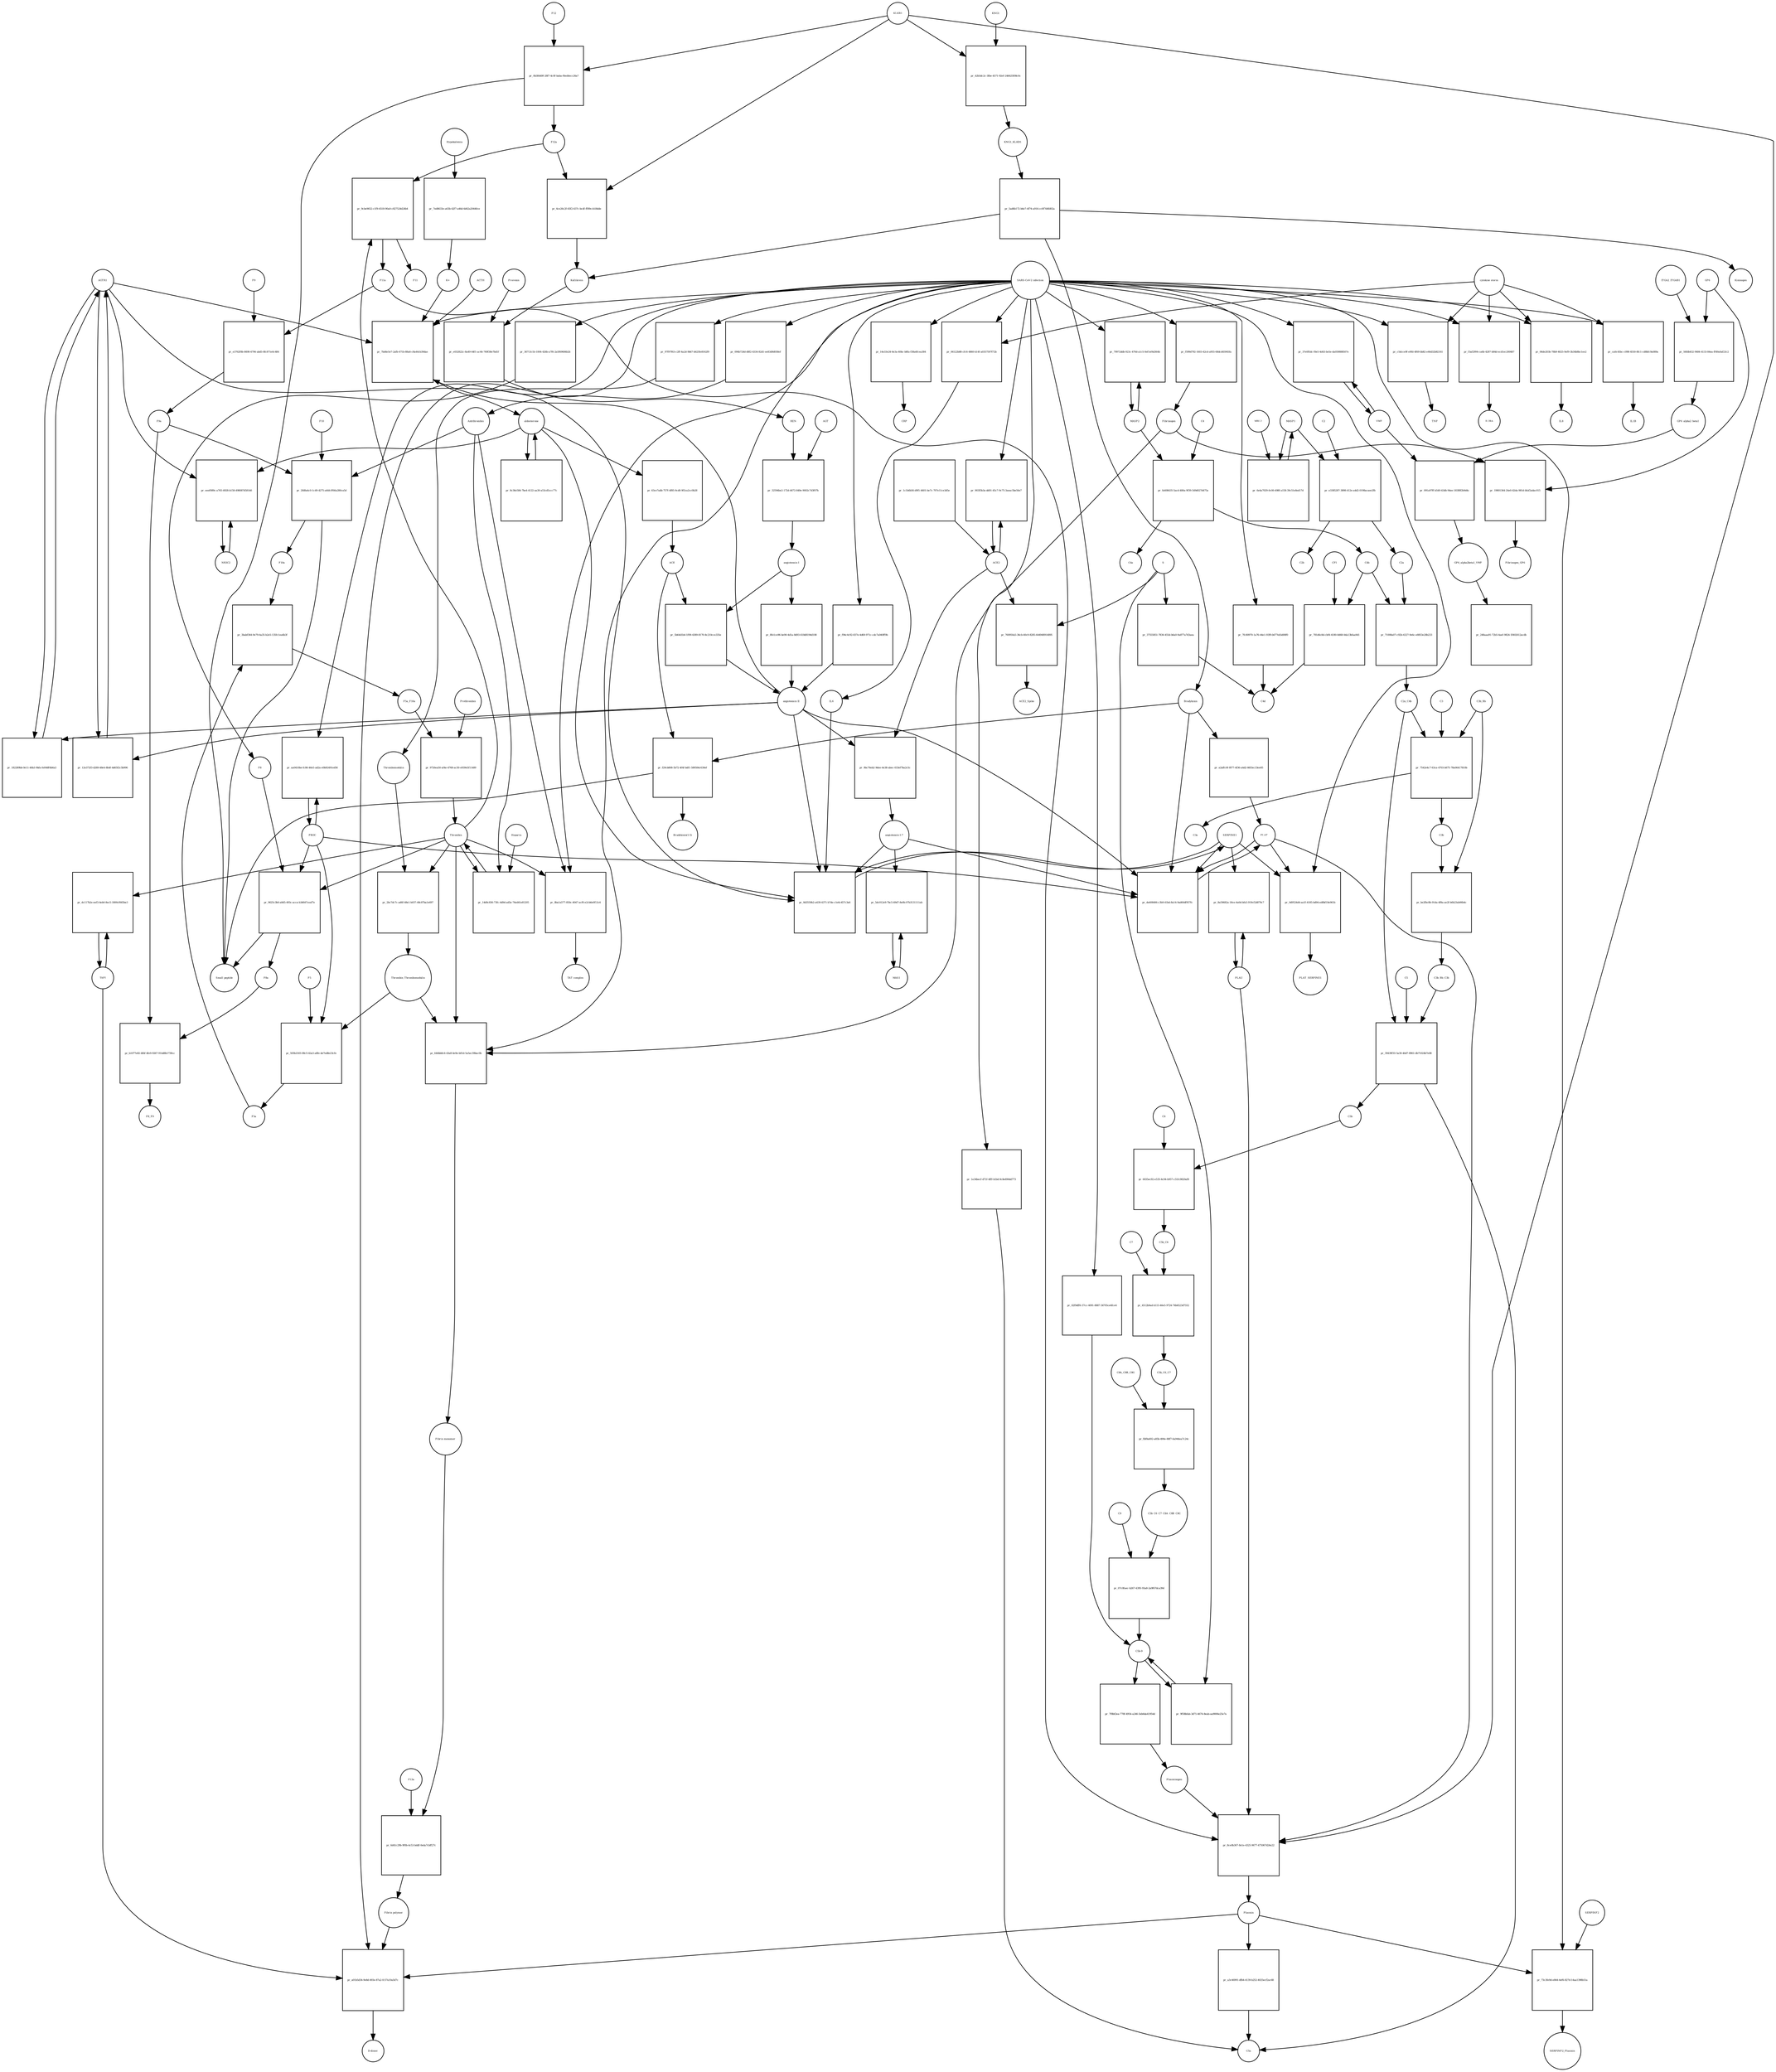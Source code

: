 strict digraph  {
F8 [annotation="urn_miriam_hgnc_3546|urn_miriam_taxonomy_9606", bipartite=0, cls=macromolecule, fontsize=4, label=F8, shape=circle];
"pr_9625c3b0-a8d5-493c-acca-b3d647ceaf7e" [annotation="", bipartite=1, cls=process, fontsize=4, label="pr_9625c3b0-a8d5-493c-acca-b3d647ceaf7e", shape=square];
"Small peptide" [annotation=urn_miriam_mesh_D010446, bipartite=0, cls=macromolecule, fontsize=4, label="Small peptide", shape=circle];
F8a [annotation="urn_miriam_hgnc.symbol_F8|urn_miriam_mesh_D015944|urn_miriam_taxonomy_9606", bipartite=0, cls=macromolecule, fontsize=4, label=F8a, shape=circle];
Thrombin [annotation="urn_miriam_hgnc_3535|urn_miriam_taxonomy_9606", bipartite=0, cls=macromolecule, fontsize=4, label=Thrombin, shape=circle];
PROC [annotation="urn_miriam_hgnc_9451|urn_miriam_taxonomy_9606", bipartite=0, cls=macromolecule, fontsize=4, label=PROC, shape=circle];
AGTR1 [annotation=urn_miriam_hgnc_336, bipartite=0, cls=macromolecule, fontsize=4, label=AGTR1, shape=circle];
"pr_182289bb-0e11-46b3-9bfa-fef46ff4b6a3" [annotation="", bipartite=1, cls=process, fontsize=4, label="pr_182289bb-0e11-46b3-9bfa-fef46ff4b6a3", shape=square];
"angiotensin II" [annotation="urn_miriam_obo.chebi_CHEBI%3A2718|urn_miriam_taxonomy_9606", bipartite=0, cls="simple chemical", fontsize=4, label="angiotensin II", shape=circle];
NR3C2 [annotation="", bipartite=0, cls=macromolecule, fontsize=4, label=NR3C2, shape=circle];
"pr_eeef089c-a765-4928-b158-498087d58146" [annotation="", bipartite=1, cls=process, fontsize=4, label="pr_eeef089c-a765-4928-b158-498087d58146", shape=square];
aldosterone [annotation="urn_miriam_obo.chebi_CHEBI%3A27584", bipartite=0, cls="simple chemical", fontsize=4, label=aldosterone, shape=circle];
"pr_8c36e584-7be4-4122-aa30-a53cd5ccc77c" [annotation="", bipartite=1, cls=process, fontsize=4, label="pr_8c36e584-7be4-4122-aa30-a53cd5ccc77c", shape=square];
SERPINE1 [annotation="", bipartite=0, cls=macromolecule, fontsize=4, label=SERPINE1, shape=circle];
"pr_8d3550b2-a439-4371-b7de-c1e6c457c3a6" [annotation="", bipartite=1, cls=process, fontsize=4, label="pr_8d3550b2-a439-4371-b7de-c1e6c457c3a6", shape=square];
"angiotensin I-7" [annotation="urn_miriam_obo.chebi_CHEBI%3A55438|urn_miriam_taxonomy_9606", bipartite=0, cls="simple chemical", fontsize=4, label="angiotensin I-7", shape=circle];
IL6 [annotation="urn_miriam_hgnc_6018|urn_miriam_taxonomy_9606", bipartite=0, cls=macromolecule, fontsize=4, label=IL6, shape=circle];
"pr_7bd4e5e7-2afb-471b-88a6-c8a44cb39dae" [annotation="", bipartite=1, cls=process, fontsize=4, label="pr_7bd4e5e7-2afb-471b-88a6-c8a44cb39dae", shape=square];
"SARS-CoV-2 infection" [annotation="urn_miriam_taxonomy_2697049|urn_miriam_mesh_D012327", bipartite=0, cls=phenotype, fontsize=4, label="SARS-CoV-2 infection", shape=circle];
"K+" [annotation="urn_miriam_obo.chebi_CHEBI%3A29103", bipartite=0, cls="simple chemical", fontsize=4, label="K+", shape=circle];
ACTH [annotation=urn_miriam_hgnc_9201, bipartite=0, cls="simple chemical", fontsize=4, label=ACTH, shape=circle];
"pr_f94c4c92-837e-4d69-971c-cdc7a040ff9b" [annotation="", bipartite=1, cls=process, fontsize=4, label="pr_f94c4c92-837e-4d69-971c-cdc7a040ff9b", shape=square];
Bradykinin [annotation="urn_miriam_obo.chebi_CHEBI%3A3165|urn_miriam_taxonomy_9606", bipartite=0, cls=macromolecule, fontsize=4, label=Bradykinin, shape=circle];
"pr_f29cb808-5b72-4f4f-bdf1-589584c630ef" [annotation="", bipartite=1, cls=process, fontsize=4, label="pr_f29cb808-5b72-4f4f-bdf1-589584c630ef", shape=square];
"Bradykinin(1-5)" [annotation="urn_miriam_mesh_C079000|urn_miriam_taxonomy_9606", bipartite=0, cls=macromolecule, fontsize=4, label="Bradykinin(1-5)", shape=circle];
ACE [annotation="urn_miriam_hgnc_2707|urn_miriam_taxonomy_9606", bipartite=0, cls=macromolecule, fontsize=4, label=ACE, shape=circle];
"pr_a2affc0f-f877-4f36-a4d2-66f3ec33ee85" [annotation="", bipartite=1, cls=process, fontsize=4, label="pr_a2affc0f-f877-4f36-a4d2-66f3ec33ee85", shape=square];
PLAT [annotation="urn_miriam_hgnc_9051|urn_miriam_taxonomy_9606", bipartite=0, cls=macromolecule, fontsize=4, label=PLAT, shape=circle];
"pr_12e372f3-d289-48e4-8b4f-4d65f2c5b996" [annotation="", bipartite=1, cls=process, fontsize=4, label="pr_12e372f3-d289-48e4-8b4f-4d65f2c5b996", shape=square];
MAS1 [annotation="", bipartite=0, cls=macromolecule, fontsize=4, label=MAS1, shape=circle];
"pr_5dc012e9-7bc5-49d7-8e0b-07b3131111ab" [annotation="", bipartite=1, cls=process, fontsize=4, label="pr_5dc012e9-7bc5-49d7-8e0b-07b3131111ab", shape=square];
Fibrinogen [annotation="urn_miriam_pubmed_19296670|urn_miriam_obo.go_GO%3A0005577|urn_miriam_hgnc_3661|urn_miriam_hgnc_3662|urn_miriam_hgnc_3694|urn_miriam_taxonomy_9606", bipartite=0, cls=complex, fontsize=4, label=Fibrinogen, shape=circle];
"pr_19801364-24e0-42da-981d-bfaf2adac015" [annotation="", bipartite=1, cls=process, fontsize=4, label="pr_19801364-24e0-42da-981d-bfaf2adac015", shape=square];
GP6 [annotation="urn_miriam_hgnc_HGNC%3A14388|urn_miriam_taxonomy_9606", bipartite=0, cls=macromolecule, fontsize=4, label=GP6, shape=circle];
Fibrinogen_GP6 [annotation="urn_miriam_pubmed_19296670|urn_miriam_obo.go_GO%3A0005577|urn_miriam_hgnc_HGNC%3A14388|urn_miriam_taxonomy_9606", bipartite=0, cls=complex, fontsize=4, label=Fibrinogen_GP6, shape=circle];
GP6_alpha2_beta1 [annotation="urn_miriam_pubmed_25051961|urn_miriam_taxonomy_10090|urn_miriam_hgnc_14338|urn_miriam_hgnc_6137|urn_miriam_hgnc_6153", bipartite=0, cls=complex, fontsize=4, label=GP6_alpha2_beta1, shape=circle];
"pr_091a97ff-b549-43db-94ee-183f8f2b9d4c" [annotation="", bipartite=1, cls=process, fontsize=4, label="pr_091a97ff-b549-43db-94ee-183f8f2b9d4c", shape=square];
VWF [annotation="urn_miriam_hgnc_12726|urn_miriam_taxonomy_9606", bipartite=0, cls=macromolecule, fontsize=4, label=VWF, shape=circle];
GP6_alpha2beta1_VWF [annotation="urn_miriam_pubmed_25051961|urn_miriam_taxonomy_10090|urn_miriam_hgnc_14338|urn_miriam_hgnc_6137|urn_miriam_hgnc_6153|urn_miriam_hgnc_12726", bipartite=0, cls=complex, fontsize=4, label=GP6_alpha2beta1_VWF, shape=circle];
"pr_56fdb432-9484-4133-84ea-ff49a0af23c2" [annotation="", bipartite=1, cls=process, fontsize=4, label="pr_56fdb432-9484-4133-84ea-ff49a0af23c2", shape=square];
ITGA2_ITGAB1 [annotation="urn_miriam_intact_EBI-16428357|urn_miriam_hgnc_6137|urn_miriam_hgnc_6153|urn_miriam_taxonomy_9606", bipartite=0, cls=complex, fontsize=4, label=ITGA2_ITGAB1, shape=circle];
"pr_248aaa91-72b5-4aef-9824-5f402612acdb" [annotation="", bipartite=1, cls="omitted process", fontsize=4, label="pr_248aaa91-72b5-4aef-9824-5f402612acdb", shape=square];
"Fibrin polymer" [annotation="urn_miriam_mesh_C465961|urn_miriam_taxonomy_9606", bipartite=0, cls=macromolecule, fontsize=4, label="Fibrin polymer", shape=circle];
"pr_a01b5d34-9e8d-493e-87a2-fc57a10a5d7c" [annotation="", bipartite=1, cls=process, fontsize=4, label="pr_a01b5d34-9e8d-493e-87a2-fc57a10a5d7c", shape=square];
"D-dimer" [annotation="urn_miriam_pubmed_19008457|urn_miriam_mesh_C036309|urn_miriam_taxonomy_9606", bipartite=0, cls=macromolecule, fontsize=4, label="D-dimer", shape=circle];
Plasmin [annotation="urn_miriam_hgnc.symbol_PLG|urn_miriam_mesh_D005341|urn_miriam_brenda_3.4.21.7|urn_miriam_taxonomy_9606", bipartite=0, cls=macromolecule, fontsize=4, label=Plasmin, shape=circle];
TAFI [annotation="urn_miriam_hgnc_1546|urn_miriam_taxonomy_9606", bipartite=0, cls=macromolecule, fontsize=4, label=TAFI, shape=circle];
"Fibrin monomer" [annotation="urn_miriam_mesh_C011468|urn_miriam_taxonomy_9606", bipartite=0, cls=macromolecule, fontsize=4, label="Fibrin monomer", shape=circle];
"pr_6d41c29b-9f0b-4c53-bddf-0eda7cbff27c" [annotation="", bipartite=1, cls=process, fontsize=4, label="pr_6d41c29b-9f0b-4c53-bddf-0eda7cbff27c", shape=square];
F13a [annotation="urn_miriam_hgnc.symbol_F13|urn_miriam_mesh_D026122|urn_miriam_brenda_2.3.2.13|urn_miriam_taxonomy_9606", bipartite=0, cls=macromolecule, fontsize=4, label=F13a, shape=circle];
"pr_c5dcce9f-e9fd-4f69-bb82-e46d32b82161" [annotation="", bipartite=1, cls=process, fontsize=4, label="pr_c5dcce9f-e9fd-4f69-bb82-e46d32b82161", shape=square];
TNF [annotation="urn_miriam_hgnc_11892|urn_miriam_taxonomy_9606", bipartite=0, cls=macromolecule, fontsize=4, label=TNF, shape=circle];
"cytokine storm" [annotation="urn_miriam_pubmed_2504360|urn_miriam_taxonomy_9606", bipartite=0, cls=phenotype, fontsize=4, label="cytokine storm", shape=circle];
"pr_a3c46991-dfb4-4139-b252-4025ecf2ac68" [annotation="", bipartite=1, cls=process, fontsize=4, label="pr_a3c46991-dfb4-4139-b252-4025ecf2ac68", shape=square];
C5a [annotation="urn_miriam_hgnc.symbol_C5|urn_miriam_mesh_D015936|urn_miriam_taxonomy_9606", bipartite=0, cls=macromolecule, fontsize=4, label=C5a, shape=circle];
"pr_7f8bf2ea-778f-4954-a246-5eb6da41954d" [annotation="", bipartite=1, cls=process, fontsize=4, label="pr_7f8bf2ea-778f-4954-a246-5eb6da41954d", shape=square];
Plasminogen [annotation="urn_miriam_hgnc_9071|urn_miriam_taxonomy_9606", bipartite=0, cls=macromolecule, fontsize=4, label=Plasminogen, shape=circle];
"C5b-9" [annotation="urn_miriam_obo.go_GO%3A0005579|urn_miriam_mesh_D015938|urn_miriam_mesh_D050776|urn_miriam_hgnc_1339|urn_miriam_hgnc_1346|urn_miriam_hgnc_1352|urn_miriam_hgnc_1353|urn_miriam_hgnc_1354|urn_miriam_hgnc_1358|urn_miriam_taxonomy_9606", bipartite=0, cls=complex, fontsize=4, label="C5b-9", shape=circle];
C2 [annotation="urn_miriam_hgnc_1248|urn_miriam_taxonomy_9606", bipartite=0, cls=macromolecule, fontsize=4, label=C2, shape=circle];
"pr_e3385287-3898-412e-a4d2-0198acaee2fb" [annotation="", bipartite=1, cls=process, fontsize=4, label="pr_e3385287-3898-412e-a4d2-0198acaee2fb", shape=square];
C2a [annotation="urn_miriam_hgnc.symbol_C2|urn_miriam_mesh_D050678|urn_miriam_taxonomy_9606", bipartite=0, cls=macromolecule, fontsize=4, label=C2a, shape=circle];
C2b [annotation="urn_miriam_hgnc.symbol_C2|urn_miriam_mesh_D050679|urn_miriam_taxonomy_9606", bipartite=0, cls=macromolecule, fontsize=4, label=C2b, shape=circle];
MASP1 [annotation="urn_miriam_hgnc_6901|urn_miriam_taxonomy_9606", bipartite=0, cls=macromolecule, fontsize=4, label=MASP1, shape=circle];
"pr_f3af2994-ca6b-4287-b84d-ecd1ec200487" [annotation="", bipartite=1, cls=process, fontsize=4, label="pr_f3af2994-ca6b-4287-b84d-ecd1ec200487", shape=square];
IL2RA [annotation="urn_miriam_hgnc_6008|urn_miriam_taxonomy_9606", bipartite=0, cls=macromolecule, fontsize=4, label=IL2RA, shape=circle];
"pr_06de203b-78b9-4025-9ef9-3b34b8bc1ee2" [annotation="", bipartite=1, cls=process, fontsize=4, label="pr_06de203b-78b9-4025-9ef9-3b34b8bc1ee2", shape=square];
IL8 [annotation="urn_miriam_hgnc_6025|urn_miriam_taxonomy_9606", bipartite=0, cls=macromolecule, fontsize=4, label=IL8, shape=circle];
"pr_1e34becf-d71f-4fff-b1bd-9c8e890dd773" [annotation="", bipartite=1, cls=process, fontsize=4, label="pr_1e34becf-d71f-4fff-b1bd-9c8e890dd773", shape=square];
"pr_06122b88-cfc6-4860-b14f-a0357597f72b" [annotation="", bipartite=1, cls=process, fontsize=4, label="pr_06122b88-cfc6-4860-b14f-a0357597f72b", shape=square];
"pr_ca0c45bc-c098-4550-8fc1-cd8bfc9a089a" [annotation="", bipartite=1, cls=process, fontsize=4, label="pr_ca0c45bc-c098-4550-8fc1-cd8bfc9a089a", shape=square];
IL1B [annotation="urn_miriam_hgnc_5992|urn_miriam_taxonomy_9606", bipartite=0, cls=macromolecule, fontsize=4, label=IL1B, shape=circle];
Prorenin [annotation="urn_miriam_hgnc_9958|urn_miriam_taxonomy_9606", bipartite=0, cls=macromolecule, fontsize=4, label=Prorenin, shape=circle];
"pr_e032822c-8a49-44f1-ac44-749f38e7bd1f" [annotation="", bipartite=1, cls=process, fontsize=4, label="pr_e032822c-8a49-44f1-ac44-749f38e7bd1f", shape=square];
REN [annotation="urn_miriam_hgnc.symbol_REN|urn_miriam_taxonomy_9606", bipartite=0, cls=macromolecule, fontsize=4, label=REN, shape=circle];
Kallikrein [annotation="urn_miriam_hgnc.symbol_KLKB1|urn_miriam_mesh_D020842|urn_miriam_brenda_3.4.21.34|urn_miriam_taxonomy_9606", bipartite=0, cls=macromolecule, fontsize=4, label=Kallikrein, shape=circle];
KLKB1 [annotation="urn_miriam_hgnc_6371|urn_miriam_taxonomy_9606", bipartite=0, cls=macromolecule, fontsize=4, label=KLKB1, shape=circle];
"pr_6ce26c2f-65f2-437c-bcdf-ff89ccb18dde" [annotation="", bipartite=1, cls=process, fontsize=4, label="pr_6ce26c2f-65f2-437c-bcdf-ff89ccb18dde", shape=square];
F12a [annotation="urn_miriam_hgnc.symbol_F12|urn_miriam_mesh_D015956|urn_miriam_brenda_3.4.21.38|urn_miriam_taxonomy_9606", bipartite=0, cls=macromolecule, fontsize=4, label=F12a, shape=circle];
"pr_97f97f63-c2ff-4a2d-9b67-b625fe8162f9" [annotation="", bipartite=1, cls=process, fontsize=4, label="pr_97f97f63-c2ff-4a2d-9b67-b625fe8162f9", shape=square];
Thrombomodulin [annotation="urn_miriam_hgnc_11784|urn_miriam_taxonomy_9606", bipartite=0, cls=macromolecule, fontsize=4, label=Thrombomodulin, shape=circle];
"pr_73c3fe9d-e844-4ef6-827d-14aa1398b51a" [annotation="", bipartite=1, cls=process, fontsize=4, label="pr_73c3fe9d-e844-4ef6-827d-14aa1398b51a", shape=square];
SERPINF2 [annotation="urn_miriam_hgnc_9075|urn_miriam_taxonomy_9606", bipartite=0, cls=macromolecule, fontsize=4, label=SERPINF2, shape=circle];
SERPINF2_Plasmin [annotation="urn_miriam_pubmed_2437112|urn_miriam_biogrid_314240|urn_miriam_hgnc_9075|urn_miriam_mesh_D005341|urn_miriam_taxonomy_9606", bipartite=0, cls=complex, fontsize=4, label=SERPINF2_Plasmin, shape=circle];
"pr_7fc80970-1a76-44e1-93f9-b677eb5d08f0" [annotation="", bipartite=1, cls=process, fontsize=4, label="pr_7fc80970-1a76-44e1-93f9-b677eb5d08f0", shape=square];
C4d [annotation="urn_miriam_hgnc.symbol_C4b|urn_miriam_mesh_C032261|urn_miriam_taxonomy_9606", bipartite=0, cls=macromolecule, fontsize=4, label=C4d, shape=circle];
"pr_02f9dff6-37cc-4091-8887-36705ce6fce4" [annotation="", bipartite=1, cls=process, fontsize=4, label="pr_02f9dff6-37cc-4091-8887-36705ce6fce4", shape=square];
"pr_aa0410be-fc86-46e5-ad2a-e0b92491ed56" [annotation="", bipartite=1, cls=process, fontsize=4, label="pr_aa0410be-fc86-46e5-ad2a-e0b92491ed56", shape=square];
"pr_37e0f5dc-f0e5-4d43-be5e-da059888507e" [annotation="", bipartite=1, cls=process, fontsize=4, label="pr_37e0f5dc-f0e5-4d43-be5e-da059888507e", shape=square];
"pr_14e33e24-6e3a-40bc-b8fa-f38a6fcea384" [annotation="", bipartite=1, cls=process, fontsize=4, label="pr_14e33e24-6e3a-40bc-b8fa-f38a6fcea384", shape=square];
CRP [annotation="urn_miriam_hgnc_2367|urn_miriam_taxonomy_9606", bipartite=0, cls=macromolecule, fontsize=4, label=CRP, shape=circle];
"pr_9f58bfab-3d71-4674-8eab-aa9006e25e7a" [annotation="", bipartite=1, cls=process, fontsize=4, label="pr_9f58bfab-3d71-4674-8eab-aa9006e25e7a", shape=square];
S [annotation="urn_miriam_uniprot_P0DTC2|urn_miriam_uniprot_P59594|urn_miriam_taxonomy_2697049", bipartite=0, cls=macromolecule, fontsize=4, label=S, shape=circle];
"pr_37555851-7836-455d-b6a0-9a877a7d3aea" [annotation="", bipartite=1, cls=process, fontsize=4, label="pr_37555851-7836-455d-b6a0-9a877a7d3aea", shape=square];
"pr_9bc76eb2-9dee-4e38-abec-033ef7ba2c5c" [annotation="", bipartite=1, cls=process, fontsize=4, label="pr_9bc76eb2-9dee-4e38-abec-033ef7ba2c5c", shape=square];
ACE2 [annotation="urn_miriam_hgnc_13557|urn_miriam_taxonomy_9606", bipartite=0, cls=macromolecule, fontsize=4, label=ACE2, shape=circle];
"pr_1c1b6b56-d9f1-4601-be7c-707e11ce3d5e" [annotation="", bipartite=1, cls=process, fontsize=4, label="pr_1c1b6b56-d9f1-4601-be7c-707e11ce3d5e", shape=square];
"pr_760950a5-36cb-40c9-8285-644948914895" [annotation="", bipartite=1, cls=process, fontsize=4, label="pr_760950a5-36cb-40c9-8285-644948914895", shape=square];
ACE2_Spike [annotation="urn_miriam_pdb_6CS2|urn_miriam_hgnc_13557|urn_miriam_uniprot_P0DTC2|urn_miriam_taxonomy_9606|urn_miriam_taxonomy_2697049", bipartite=0, cls=complex, fontsize=4, label=ACE2_Spike, shape=circle];
"pr_903f3b3a-dd01-45c7-9c75-3aeac5be56e7" [annotation="", bipartite=1, cls=process, fontsize=4, label="pr_903f3b3a-dd01-45c7-9c75-3aeac5be56e7", shape=square];
"pr_094b724d-d8f2-4334-82d1-ee83d9d058ef" [annotation="", bipartite=1, cls=process, fontsize=4, label="pr_094b724d-d8f2-4334-82d1-ee83d9d058ef", shape=square];
Antithrombin [annotation="urn_miriam_hgnc_775|urn_miriam_taxonomy_9606", bipartite=0, cls=macromolecule, fontsize=4, label=Antithrombin, shape=circle];
"pr_36713c1b-1004-426b-a7f6-2a5f69684b2b" [annotation="", bipartite=1, cls=process, fontsize=4, label="pr_36713c1b-1004-426b-a7f6-2a5f69684b2b", shape=square];
C4b [annotation="urn_miriam_hgnc_1324|urn_miriam_taxonomy_9606", bipartite=0, cls=macromolecule, fontsize=4, label=C4b, shape=circle];
"pr_781d6c8d-cbf4-4180-8d68-0da13bfaa9d1" [annotation="", bipartite=1, cls=process, fontsize=4, label="pr_781d6c8d-cbf4-4180-8d68-0da13bfaa9d1", shape=square];
CFI [annotation="urn_miriam_hgnc_2771|urn_miriam_taxonomy_9606", bipartite=0, cls=macromolecule, fontsize=4, label=CFI, shape=circle];
C3b [annotation="urn_miriam_hgnc.symbol_C3|urn_miriam_mesh_D003179|urn_miriam_taxonomy_9606", bipartite=0, cls=macromolecule, fontsize=4, label=C3b, shape=circle];
"pr_be2fbc8b-91da-4f8a-ae2f-b6b23ab06b4c" [annotation="", bipartite=1, cls=process, fontsize=4, label="pr_be2fbc8b-91da-4f8a-ae2f-b6b23ab06b4c", shape=square];
C3b_Bb [annotation="urn_miriam_pubmed_12440962|urn_miriam_brenda_3.4.21.47|urn_miriam_mesh_D051561|urn_miriam_mesh_D003179|urn_miriam_hgnc_1037|urn_miriam_taxonomy_9606", bipartite=0, cls=complex, fontsize=4, label=C3b_Bb, shape=circle];
C3b_Bb_C3b [annotation="urn_miriam_pubmed_12440962|urn_miriam_brenda_34.4.21.47|urn_miriam_mesh_D051566|urn_miriam_mesh_D003179|urn_miriam_hgnc_1037|urn_miriam_taxonomy_9606", bipartite=0, cls=complex, fontsize=4, label=C3b_Bb_C3b, shape=circle];
"pr_71008a07-c92b-4327-9e6c-e8853e28b233" [annotation="", bipartite=1, cls=process, fontsize=4, label="pr_71008a07-c92b-4327-9e6c-e8853e28b233", shape=square];
C2a_C4b [annotation="urn_miriam_mesh_D051574|urn_miriam_brenda_3.4.21.43|urn_miriam_mesh_D050678|urn_miriam_hgnc_1324|urn_miriam_taxonomy_9606", bipartite=0, cls=complex, fontsize=4, label=C2a_C4b, shape=circle];
C4 [annotation="urn_miriam_mesh_D00318|urn_miriam_taxonomy_9606", bipartite=0, cls=macromolecule, fontsize=4, label=C4, shape=circle];
"pr_fa608435-5acd-480a-9f39-549d027d475a" [annotation="", bipartite=1, cls=process, fontsize=4, label="pr_fa608435-5acd-480a-9f39-549d027d475a", shape=square];
C4a [annotation="urn_miriam_hgnc_1323|urn_miriam_taxonomy_9606", bipartite=0, cls=macromolecule, fontsize=4, label=C4a, shape=circle];
MASP2 [annotation="urn_miriam_hgnc_6902|urn_miriam_taxonomy_9606", bipartite=0, cls=macromolecule, fontsize=4, label=MASP2, shape=circle];
"pr_6e4a7029-0c00-498f-a158-39c51e8ed17d" [annotation="", bipartite=1, cls=process, fontsize=4, label="pr_6e4a7029-0c00-498f-a158-39c51e8ed17d", shape=square];
MBL2 [annotation="urn_miriam_hgnc_6902|urn_miriam_taxonomy_9606", bipartite=0, cls=macromolecule, fontsize=4, label=MBL2, shape=circle];
"pr_79972ddb-923c-470d-a1c5-0ef1ef4d364b" [annotation="", bipartite=1, cls=process, fontsize=4, label="pr_79972ddb-923c-470d-a1c5-0ef1ef4d364b", shape=square];
PLAU [annotation="urn_miriam_hgnc_9052|urn_miriam_taxonomy_9606", bipartite=0, cls=macromolecule, fontsize=4, label=PLAU, shape=circle];
"pr_8a59682a-18ce-4a0d-bfa5-919cf2d879c7" [annotation="", bipartite=1, cls=process, fontsize=4, label="pr_8a59682a-18ce-4a0d-bfa5-919cf2d879c7", shape=square];
C5b_C6_C7_C8A_C8B_C8G [annotation="urn_miriam_pubmed_28630159|urn_miriam_mesh_C042295|urn_miriam_mesh_D050776|urn_miriam_hgnc_1339|urn_miriam_hgnc_1352|urn_miriam_hgnc_1353|urn_miriam_hgnc_1354|urn_miriam_taxonomy_9606", bipartite=0, cls=complex, fontsize=4, label=C5b_C6_C7_C8A_C8B_C8G, shape=circle];
"pr_07c0faec-b267-4395-93a8-2a9f67dca39d" [annotation="", bipartite=1, cls=process, fontsize=4, label="pr_07c0faec-b267-4395-93a8-2a9f67dca39d", shape=square];
C9 [annotation="urn_miriam_hgnc_1358|urn_miriam_taxonomy_9606", bipartite=0, cls=macromolecule, fontsize=4, label=C9, shape=circle];
C5b_C6_C7 [annotation="urn_miriam_pubmed_28630159|urn_miriam_mesh_C037453|urn_miriam_mesh_D050776|urn_miriam_hgnc_1339|urn_miriam_hgnc_1346|urn_miriam_taxonomy_9606", bipartite=0, cls=complex, fontsize=4, label=C5b_C6_C7, shape=circle];
"pr_fbf8a692-a85b-490e-88f7-6a944ea7c24c" [annotation="", bipartite=1, cls=process, fontsize=4, label="pr_fbf8a692-a85b-490e-88f7-6a944ea7c24c", shape=square];
C8A_C8B_C8G [annotation="urn_miriam_mesh_D003185|urn_miriam_hgnc_1353|urn_miriam_hgnc_1352|urn_miriam_hgnc_1354|urn_miriam_taxonomy_9606", bipartite=0, cls=complex, fontsize=4, label=C8A_C8B_C8G, shape=circle];
C5b_C6 [annotation="urn_miriam_mesh_C050974|urn_miriam_mesh_D050776|urn_miriam_hgnc_1339|urn_miriam_taxonomy_9606", bipartite=0, cls=complex, fontsize=4, label=C5b_C6, shape=circle];
"pr_4512b9ad-b115-46e5-9724-74b6523d7552" [annotation="", bipartite=1, cls=process, fontsize=4, label="pr_4512b9ad-b115-46e5-9724-74b6523d7552", shape=square];
C7 [annotation="urn_miriam_hgnc_HGNC%3A1346|urn_miriam_taxonomy_9606", bipartite=0, cls=macromolecule, fontsize=4, label=C7, shape=circle];
C5b [annotation="urn_miriam_hgnc.symbol_C5|urn_miriam_mesh_D050776|urn_miriam_taxonomy_9606", bipartite=0, cls=macromolecule, fontsize=4, label=C5b, shape=circle];
"pr_6035ec92-e535-4c94-b957-c51fc9820af8" [annotation="", bipartite=1, cls=process, fontsize=4, label="pr_6035ec92-e535-4c94-b957-c51fc9820af8", shape=square];
C6 [annotation="urn_miriam_hgnc_1339|urn_miriam_taxonomy_9606", bipartite=0, cls=macromolecule, fontsize=4, label=C6, shape=circle];
C5 [annotation="urn_miriam_hgnc_1331|urn_miriam_taxonomy_9606", bipartite=0, cls=macromolecule, fontsize=4, label=C5, shape=circle];
"pr_39439f33-5a30-46d7-8961-db71024b7e08" [annotation="", bipartite=1, cls=process, fontsize=4, label="pr_39439f33-5a30-46d7-8961-db71024b7e08", shape=square];
C3 [annotation="urn_miriam_hgnc_1318|urn_miriam_taxonomy_9606", bipartite=0, cls=macromolecule, fontsize=4, label=C3, shape=circle];
"pr_7542e4c7-63ca-4703-b675-78a06417810b" [annotation="", bipartite=1, cls=process, fontsize=4, label="pr_7542e4c7-63ca-4703-b675-78a06417810b", shape=square];
C3a [annotation="urn_miriam_hgnc.symbol_C3|urn_miriam_mesh_D015926|urn_miriam_taxonomy_9606", bipartite=0, cls=macromolecule, fontsize=4, label=C3a, shape=circle];
"pr_2bc7dc7c-ad6f-48e1-b037-48c87ba1e697" [annotation="", bipartite=1, cls=process, fontsize=4, label="pr_2bc7dc7c-ad6f-48e1-b037-48c87ba1e697", shape=square];
Thrombin_Thrombomodulin [annotation="urn_miriam_pubmed_6282863|urn_miriam_taxonomy_9986|urn_miriam_biogrid_283352|urn_miriam_mesh_D013917|urn_miriam_hgnc_11784", bipartite=0, cls=complex, fontsize=4, label=Thrombin_Thrombomodulin, shape=circle];
"pr_644bb8c6-43a8-4e9e-b01d-5a5ec39bec0b" [annotation="", bipartite=1, cls=process, fontsize=4, label="pr_644bb8c6-43a8-4e9e-b01d-5a5ec39bec0b", shape=square];
KNG1_KLKB1 [annotation="urn_miriam_pubmed_17598838|urn_miriam_intact_EBI-10087151|urn_miriam_hgnc_6371|urn_miriam_hgnc_6383|urn_miriam_taxonomy_9606", bipartite=0, cls=complex, fontsize=4, label=KNG1_KLKB1, shape=circle];
"pr_5ad6b172-b6e7-4f74-a916-cc0f7d4fd02a" [annotation="", bipartite=1, cls=process, fontsize=4, label="pr_5ad6b172-b6e7-4f74-a916-cc0f7d4fd02a", shape=square];
Kininogen [annotation="urn_miriam_hgnc.symbol_KNG1|urn_miriam_mesh_D019679|urn_miriam_taxonomy_9606", bipartite=0, cls=macromolecule, fontsize=4, label=Kininogen, shape=circle];
"pr_f599d792-1603-42cd-a955-68dcd45945fa" [annotation="", bipartite=1, cls=process, fontsize=4, label="pr_f599d792-1603-42cd-a955-68dcd45945fa", shape=square];
"angiotensin I" [annotation="urn_miriam_obo.chebi_CHEBI%3A2718|urn_miriam_taxonomy_9606", bipartite=0, cls="simple chemical", fontsize=4, label="angiotensin I", shape=circle];
"pr_8fe1ce96-be90-4d1a-8d93-618d8194d108" [annotation="", bipartite=1, cls=process, fontsize=4, label="pr_8fe1ce96-be90-4d1a-8d93-618d8194d108", shape=square];
"pr_0d9524d4-aa1f-4185-bd94-ed8bf19e961b" [annotation="", bipartite=1, cls=process, fontsize=4, label="pr_0d9524d4-aa1f-4185-bd94-ed8bf19e961b", shape=square];
PLAT_SERPINE1 [annotation="urn_miriam_pubmed_22449964|urn_miriam_intact_EBI-7800882|urn_miriam_hgnc_9051|urn_miriam_hgnc_8593|urn_miriam_taxonomy_9606", bipartite=0, cls=complex, fontsize=4, label=PLAT_SERPINE1, shape=circle];
"pr_dc117b2e-eef3-4eb0-8ec5-1800cf665be3" [annotation="", bipartite=1, cls=process, fontsize=4, label="pr_dc117b2e-eef3-4eb0-8ec5-1800cf665be3", shape=square];
"pr_de408406-c3b9-41bd-8a14-9ad60df957fc" [annotation="", bipartite=1, cls=process, fontsize=4, label="pr_de408406-c3b9-41bd-8a14-9ad60df957fc", shape=square];
"pr_8ba1a577-850c-4047-acf0-e2cb6e0f13c4" [annotation="", bipartite=1, cls=process, fontsize=4, label="pr_8ba1a577-850c-4047-acf0-e2cb6e0f13c4", shape=square];
"TAT complex" [annotation="urn_miriam_pubmed_22930518|urn_miriam_mesh_C046193|urn_miriam_mesh_D013917|urn_miriam_hgnc_775|urn_miriam_taxonomy_9606", bipartite=0, cls=complex, fontsize=4, label="TAT complex", shape=circle];
"pr_8ce0b367-8e1e-4325-9677-475067d24e22" [annotation="", bipartite=1, cls=process, fontsize=4, label="pr_8ce0b367-8e1e-4325-9677-475067d24e22", shape=square];
F11a [annotation="urn_miriam_hgnc.symbol_F11|urn_miriam_mesh_D015945|urn_miriam_brenda_3.4.21.27|urn_miriam_taxonomy_9606", bipartite=0, cls=macromolecule, fontsize=4, label=F11a, shape=circle];
"pr_14d0c836-73fc-4d9d-ad5e-74ed41e81205" [annotation="", bipartite=1, cls=process, fontsize=4, label="pr_14d0c836-73fc-4d9d-ad5e-74ed41e81205", shape=square];
Heparin [annotation="urn_miriam_pubmed_708377|urn_miriam_obo.chebi_CHEBI%3A28304|urn_miriam_taxonomy_9606", bipartite=0, cls="simple chemical", fontsize=4, label=Heparin, shape=circle];
Prothrombin [annotation="urn_miriam_hgnc_3535|urn_miriam_taxonomy_9606", bipartite=0, cls=macromolecule, fontsize=4, label=Prothrombin, shape=circle];
"pr_9726ea50-af4e-4768-ac50-e939e5f11489" [annotation="", bipartite=1, cls=process, fontsize=4, label="pr_9726ea50-af4e-4768-ac50-e939e5f11489", shape=square];
F5a_F10a [annotation="urn_miriam_pubmed_2303476|urn_miriam_mesh_C022475|urn_miriam_mesh_D15943|urn_miriam_mesh_D015951|urn_miriam_taxonomy_9606", bipartite=0, cls=complex, fontsize=4, label=F5a_F10a, shape=circle];
F10a [annotation="urn_miriam_hgnc.symbol_F10|urn_miriam_mesh_D015951|urn_miriam_brenda_3.4.21.6|urn_miriam_taxonomy_9606", bipartite=0, cls=macromolecule, fontsize=4, label=F10a, shape=circle];
"pr_3babf364-9e79-4a35-b2e5-135fc1ea6b3f" [annotation="", bipartite=1, cls=process, fontsize=4, label="pr_3babf364-9e79-4a35-b2e5-135fc1ea6b3f", shape=square];
F5a [annotation="urn_miriam_hgnc.symbol_F5|urn_miriam_mesh_D015943|urn_miriam_taxonomy_9606", bipartite=0, cls=macromolecule, fontsize=4, label=F5a, shape=circle];
F5 [annotation="urn_miriam_hgnc_3541|urn_miriam_taxonomy_9606", bipartite=0, cls=macromolecule, fontsize=4, label=F5, shape=circle];
"pr_503b2165-08c5-42a3-a8fe-de7ed8e23cfe" [annotation="", bipartite=1, cls=process, fontsize=4, label="pr_503b2165-08c5-42a3-a8fe-de7ed8e23cfe", shape=square];
F9a [annotation="urn_miriam_hgnc.symbol_F9|urn_miriam_mesh_D015949|urn_miriam_taxonomy_9606", bipartite=0, cls=macromolecule, fontsize=4, label=F9a, shape=circle];
"pr_b1077e82-bfbf-4fe9-9267-914d8b1739cc" [annotation="", bipartite=1, cls=process, fontsize=4, label="pr_b1077e82-bfbf-4fe9-9267-914d8b1739cc", shape=square];
F8_F9 [annotation="urn_miriam_pubmed_22471307|urn_miriam_hgnc_3546|urn_miriam_hgnc_35531|urn_miriam_intact_EBI-11621595|urn_miriam_taxonomy_9606", bipartite=0, cls=complex, fontsize=4, label=F8_F9, shape=circle];
F9 [annotation="urn_miriam_hgnc_35531|urn_miriam_taxonomy_9606", bipartite=0, cls=macromolecule, fontsize=4, label=F9, shape=circle];
"pr_e3762f0b-8498-4794-abd5-8fc871e0c484" [annotation="", bipartite=1, cls=process, fontsize=4, label="pr_e3762f0b-8498-4794-abd5-8fc871e0c484", shape=square];
"pr_42b5dc2c-3fbe-4571-92ef-246625f08c0c" [annotation="", bipartite=1, cls=process, fontsize=4, label="pr_42b5dc2c-3fbe-4571-92ef-246625f08c0c", shape=square];
KNG1 [annotation="urn_miriam_hgnc.symbol_6383|urn_miriam_taxonomy_9606", bipartite=0, cls=macromolecule, fontsize=4, label=KNG1, shape=circle];
"pr_9cbe9652-c1f9-4518-90a0-c827524d24b4" [annotation="", bipartite=1, cls=process, fontsize=4, label="pr_9cbe9652-c1f9-4518-90a0-c827524d24b4", shape=square];
F11 [annotation="urn_miriam_hgnc_3529|urn_miriam_taxonomy_9606", bipartite=0, cls=macromolecule, fontsize=4, label=F11, shape=circle];
F12 [annotation="urn_miriam_hgnc_3530|urn_miriam_taxonomy_9606", bipartite=0, cls=macromolecule, fontsize=4, label=F12, shape=circle];
"pr_0b38449f-28f7-4c0f-baba-f6ed4ecc26a7" [annotation="", bipartite=1, cls=process, fontsize=4, label="pr_0b38449f-28f7-4c0f-baba-f6ed4ecc26a7", shape=square];
"pr_5b64d1b4-1f09-4389-8170-8c210cce335e" [annotation="", bipartite=1, cls=process, fontsize=4, label="pr_5b64d1b4-1f09-4389-8170-8c210cce335e", shape=square];
F10 [annotation="urn_miriam_hgnc_3528|urn_miriam_taxonomy_9606", bipartite=0, cls=macromolecule, fontsize=4, label=F10, shape=circle];
"pr_2fd8a4c0-1c49-4275-a644-ff66a280ca5d" [annotation="", bipartite=1, cls=process, fontsize=4, label="pr_2fd8a4c0-1c49-4275-a644-ff66a280ca5d", shape=square];
AGT [annotation="urn_miriam_hgnc_333|urn_miriam_taxonomy_9606", bipartite=0, cls=macromolecule, fontsize=4, label=AGT, shape=circle];
"pr_32594be2-172d-4672-849e-9002c7d3f07b" [annotation="", bipartite=1, cls=process, fontsize=4, label="pr_32594be2-172d-4672-849e-9002c7d3f07b", shape=square];
"pr_63ce7adb-757f-4f85-9cd0-9f3ca2cc0b28" [annotation="", bipartite=1, cls=process, fontsize=4, label="pr_63ce7adb-757f-4f85-9cd0-9f3ca2cc0b28", shape=square];
"pr_7ed8633e-a63b-42f7-a46d-6d42a20440ce" [annotation="", bipartite=1, cls=process, fontsize=4, label="pr_7ed8633e-a63b-42f7-a46d-6d42a20440ce", shape=square];
Hypokalemia [annotation="urn_miriam_mesh_D007008|urn_miriam_taxonomy_9606", bipartite=0, cls=phenotype, fontsize=4, label=Hypokalemia, shape=circle];
F8 -> "pr_9625c3b0-a8d5-493c-acca-b3d647ceaf7e"  [annotation="", interaction_type=consumption];
"pr_9625c3b0-a8d5-493c-acca-b3d647ceaf7e" -> "Small peptide"  [annotation="", interaction_type=production];
"pr_9625c3b0-a8d5-493c-acca-b3d647ceaf7e" -> F8a  [annotation="", interaction_type=production];
F8a -> "pr_b1077e82-bfbf-4fe9-9267-914d8b1739cc"  [annotation="", interaction_type=consumption];
Thrombin -> "pr_9625c3b0-a8d5-493c-acca-b3d647ceaf7e"  [annotation="urn_miriam_pubmed_15746105|urn_miriam_taxonomy_9606", interaction_type=catalysis];
Thrombin -> "pr_2bc7dc7c-ad6f-48e1-b037-48c87ba1e697"  [annotation="", interaction_type=consumption];
Thrombin -> "pr_644bb8c6-43a8-4e9e-b01d-5a5ec39bec0b"  [annotation="urn_miriam_pubmed_6282863|urn_miriam_pubmed_28228446|urn_miriam_pubmed_2117226|urn_miriam_taxonomy_9606", interaction_type=catalysis];
Thrombin -> "pr_dc117b2e-eef3-4eb0-8ec5-1800cf665be3"  [annotation="urn_miriam_pubmed_23809134|urn_miriam_taxonomy_9823", interaction_type=catalysis];
Thrombin -> "pr_8ba1a577-850c-4047-acf0-e2cb6e0f13c4"  [annotation="", interaction_type=consumption];
Thrombin -> "pr_14d0c836-73fc-4d9d-ad5e-74ed41e81205"  [annotation="", interaction_type=consumption];
Thrombin -> "pr_9cbe9652-c1f9-4518-90a0-c827524d24b4"  [annotation="urn_miriam_pubmed_21304106|urn_miriam_pubmed_8631976|urn_miriam_taxonomy_9606", interaction_type=catalysis];
PROC -> "pr_9625c3b0-a8d5-493c-acca-b3d647ceaf7e"  [annotation="urn_miriam_pubmed_15746105|urn_miriam_taxonomy_9606", interaction_type=inhibition];
PROC -> "pr_aa0410be-fc86-46e5-ad2a-e0b92491ed56"  [annotation="", interaction_type=consumption];
PROC -> "pr_de408406-c3b9-41bd-8a14-9ad60df957fc"  [annotation="urn_miriam_pubmed_10373228|urn_miriam_pubmed_3124286|urn_miriam_taxonomy_9606|urn_miriam_pubmed_12091055|urn_miriam_pubmed_3096399", interaction_type=inhibition];
PROC -> "pr_503b2165-08c5-42a3-a8fe-de7ed8e23cfe"  [annotation="urn_miriam_pubmed_6282863|urn_miriam_pubmed_6572921|urn_miriam_pubmed_2322551|urn_miriam_taxonomy_9606", interaction_type=inhibition];
AGTR1 -> "pr_182289bb-0e11-46b3-9bfa-fef46ff4b6a3"  [annotation="", interaction_type=consumption];
AGTR1 -> "pr_eeef089c-a765-4928-b158-498087d58146"  [annotation="urn_miriam_pubmed_21349712|urn_miriam_taxonomy_10116|urn_miriam_pubmed_7045029|urn_miriam_taxonomy_10090", interaction_type=catalysis];
AGTR1 -> "pr_8d3550b2-a439-4371-b7de-c1e6c457c3a6"  [annotation="urn_miriam_pubmed_2091055|urn_miriam_taxonomy_9606|urn_miriam_pubmed_8034668|urn_miriam_pubmed_20591974|urn_miriam_pubmed_11983698", interaction_type=catalysis];
AGTR1 -> "pr_7bd4e5e7-2afb-471b-88a6-c8a44cb39dae"  [annotation="urn_miriam_pubmed_8404594|urn_miriam_taxonomy_9606|urn_miriam_pubmed_173529|urn_miriam_taxonomy_9615|urn_miriam_pubmed_32565254", interaction_type=catalysis];
AGTR1 -> "pr_12e372f3-d289-48e4-8b4f-4d65f2c5b996"  [annotation="", interaction_type=consumption];
"pr_182289bb-0e11-46b3-9bfa-fef46ff4b6a3" -> AGTR1  [annotation="", interaction_type=production];
"angiotensin II" -> "pr_182289bb-0e11-46b3-9bfa-fef46ff4b6a3"  [annotation="", interaction_type=stimulation];
"angiotensin II" -> "pr_8d3550b2-a439-4371-b7de-c1e6c457c3a6"  [annotation="urn_miriam_pubmed_2091055|urn_miriam_taxonomy_9606|urn_miriam_pubmed_8034668|urn_miriam_pubmed_20591974|urn_miriam_pubmed_11983698", interaction_type=catalysis];
"angiotensin II" -> "pr_7bd4e5e7-2afb-471b-88a6-c8a44cb39dae"  [annotation="urn_miriam_pubmed_8404594|urn_miriam_taxonomy_9606|urn_miriam_pubmed_173529|urn_miriam_taxonomy_9615|urn_miriam_pubmed_32565254", interaction_type=catalysis];
"angiotensin II" -> "pr_12e372f3-d289-48e4-8b4f-4d65f2c5b996"  [annotation="urn_miriam_pubmed_8158359|urn_miriam_taxonomy_9606", interaction_type=stimulation];
"angiotensin II" -> "pr_9bc76eb2-9dee-4e38-abec-033ef7ba2c5c"  [annotation="", interaction_type=consumption];
"angiotensin II" -> "pr_de408406-c3b9-41bd-8a14-9ad60df957fc"  [annotation="urn_miriam_pubmed_10373228|urn_miriam_pubmed_3124286|urn_miriam_taxonomy_9606|urn_miriam_pubmed_12091055|urn_miriam_pubmed_3096399", interaction_type=catalysis];
NR3C2 -> "pr_eeef089c-a765-4928-b158-498087d58146"  [annotation="", interaction_type=consumption];
"pr_eeef089c-a765-4928-b158-498087d58146" -> NR3C2  [annotation="", interaction_type=production];
aldosterone -> "pr_eeef089c-a765-4928-b158-498087d58146"  [annotation="urn_miriam_pubmed_21349712|urn_miriam_taxonomy_10116|urn_miriam_pubmed_7045029|urn_miriam_taxonomy_10090", interaction_type=stimulation];
aldosterone -> "pr_8c36e584-7be4-4122-aa30-a53cd5ccc77c"  [annotation="", interaction_type=consumption];
aldosterone -> "pr_8d3550b2-a439-4371-b7de-c1e6c457c3a6"  [annotation="urn_miriam_pubmed_2091055|urn_miriam_taxonomy_9606|urn_miriam_pubmed_8034668|urn_miriam_pubmed_20591974|urn_miriam_pubmed_11983698", interaction_type=catalysis];
aldosterone -> "pr_63ce7adb-757f-4f85-9cd0-9f3ca2cc0b28"  [annotation="urn_miriam_pubmed_5932931|urn_miriam_taxonomy_10116", interaction_type=catalysis];
"pr_8c36e584-7be4-4122-aa30-a53cd5ccc77c" -> aldosterone  [annotation="", interaction_type=production];
SERPINE1 -> "pr_8d3550b2-a439-4371-b7de-c1e6c457c3a6"  [annotation="", interaction_type=consumption];
SERPINE1 -> "pr_8a59682a-18ce-4a0d-bfa5-919cf2d879c7"  [annotation="urn_miriam_pubmed_21199867|urn_miriam_taxonomy_9606", interaction_type=inhibition];
SERPINE1 -> "pr_0d9524d4-aa1f-4185-bd94-ed8bf19e961b"  [annotation="", interaction_type=consumption];
SERPINE1 -> "pr_de408406-c3b9-41bd-8a14-9ad60df957fc"  [annotation="urn_miriam_pubmed_10373228|urn_miriam_pubmed_3124286|urn_miriam_taxonomy_9606|urn_miriam_pubmed_12091055|urn_miriam_pubmed_3096399", interaction_type=inhibition];
"pr_8d3550b2-a439-4371-b7de-c1e6c457c3a6" -> SERPINE1  [annotation="", interaction_type=production];
"angiotensin I-7" -> "pr_8d3550b2-a439-4371-b7de-c1e6c457c3a6"  [annotation="urn_miriam_pubmed_2091055|urn_miriam_taxonomy_9606|urn_miriam_pubmed_8034668|urn_miriam_pubmed_20591974|urn_miriam_pubmed_11983698", interaction_type=inhibition];
"angiotensin I-7" -> "pr_5dc012e9-7bc5-49d7-8e0b-07b3131111ab"  [annotation="urn_miriam_pubmed_18026570|urn_miriam_taxonomy_10090", interaction_type=stimulation];
"angiotensin I-7" -> "pr_de408406-c3b9-41bd-8a14-9ad60df957fc"  [annotation="urn_miriam_pubmed_10373228|urn_miriam_pubmed_3124286|urn_miriam_taxonomy_9606|urn_miriam_pubmed_12091055|urn_miriam_pubmed_3096399", interaction_type=inhibition];
IL6 -> "pr_8d3550b2-a439-4371-b7de-c1e6c457c3a6"  [annotation="urn_miriam_pubmed_2091055|urn_miriam_taxonomy_9606|urn_miriam_pubmed_8034668|urn_miriam_pubmed_20591974|urn_miriam_pubmed_11983698", interaction_type=catalysis];
"pr_7bd4e5e7-2afb-471b-88a6-c8a44cb39dae" -> aldosterone  [annotation="", interaction_type=production];
"SARS-CoV-2 infection" -> "pr_7bd4e5e7-2afb-471b-88a6-c8a44cb39dae"  [annotation="urn_miriam_pubmed_8404594|urn_miriam_taxonomy_9606|urn_miriam_pubmed_173529|urn_miriam_taxonomy_9615|urn_miriam_pubmed_32565254", interaction_type="necessary stimulation"];
"SARS-CoV-2 infection" -> "pr_f94c4c92-837e-4d69-971c-cdc7a040ff9b"  [annotation="urn_miriam_pubmed_32048163|urn_miriam_taxonomy_9606", interaction_type=catalysis];
"SARS-CoV-2 infection" -> "pr_a01b5d34-9e8d-493e-87a2-fc57a10a5d7c"  [annotation="urn_miriam_pubmed_29096812|urn_miriam_pubmed_10574983|urn_miriam_pubmed_32172226|urn_miriam_taxonomy_9606", interaction_type="necessary stimulation"];
"SARS-CoV-2 infection" -> "pr_c5dcce9f-e9fd-4f69-bb82-e46d32b82161"  [annotation="urn_miriam_pubmed_32504360|urn_miriam_taxonomy_9606", interaction_type=stimulation];
"SARS-CoV-2 infection" -> "pr_f3af2994-ca6b-4287-b84d-ecd1ec200487"  [annotation="urn_miriam_pubmed_32286245|urn_miriam_taxonomy_9606", interaction_type=stimulation];
"SARS-CoV-2 infection" -> "pr_06de203b-78b9-4025-9ef9-3b34b8bc1ee2"  [annotation="urn_miriam_pubmed_32286245|urn_miriam_taxonomy_9606", interaction_type=stimulation];
"SARS-CoV-2 infection" -> "pr_1e34becf-d71f-4fff-b1bd-9c8e890dd773"  [annotation="urn_miriam_pmc_PMC7260598|urn_miriam_taxonomy_9606", interaction_type="necessary stimulation"];
"SARS-CoV-2 infection" -> "pr_06122b88-cfc6-4860-b14f-a0357597f72b"  [annotation="urn_miriam_pubmed_32286245|urn_miriam_taxonomy_9606", interaction_type=stimulation];
"SARS-CoV-2 infection" -> "pr_ca0c45bc-c098-4550-8fc1-cd8bfc9a089a"  [annotation="urn_miriam_pubmed_32359396|urn_miriam_taxonomy_9606", interaction_type=stimulation];
"SARS-CoV-2 infection" -> "pr_97f97f63-c2ff-4a2d-9b67-b625fe8162f9"  [annotation="urn_miriam_doi_10.1101%2F2020.04.25.20077842|urn_miriam_taxonomy_9606", interaction_type="necessary stimulation"];
"SARS-CoV-2 infection" -> "pr_73c3fe9d-e844-4ef6-827d-14aa1398b51a"  [annotation="urn_miriam_pubmed_2437112|urn_miriam_doi_10.1101%2F2020.04.25.20077842|urn_miriam_taxonomy_9606", interaction_type=stimulation];
"SARS-CoV-2 infection" -> "pr_7fc80970-1a76-44e1-93f9-b677eb5d08f0"  [annotation="urn_miriam_pubmed_32299776|urn_miriam_taxonomy_9606", interaction_type=stimulation];
"SARS-CoV-2 infection" -> "pr_02f9dff6-37cc-4091-8887-36705ce6fce4"  [annotation="urn_miriam_pmc_PMC7260598|urn_miriam_taxonomy_9606", interaction_type="necessary stimulation"];
"SARS-CoV-2 infection" -> "pr_aa0410be-fc86-46e5-ad2a-e0b92491ed56"  [annotation="urn_miriam_pubmed_32302438|urn_miriam_taxonomy_9606", interaction_type="necessary stimulation"];
"SARS-CoV-2 infection" -> "pr_37e0f5dc-f0e5-4d43-be5e-da059888507e"  [annotation="urn_miriam_pubmed_32367170|urn_miriam_taxonomy_9606", interaction_type="necessary stimulation"];
"SARS-CoV-2 infection" -> "pr_14e33e24-6e3a-40bc-b8fa-f38a6fcea384"  [annotation="urn_miriam_pubmed_32171076|urn_miriam_taxonomy_9606", interaction_type="necessary stimulation"];
"SARS-CoV-2 infection" -> "pr_903f3b3a-dd01-45c7-9c75-3aeac5be56e7"  [annotation="urn_miriam_pubmed_16008552|urn_miriam_taxonomy_9606", interaction_type=inhibition];
"SARS-CoV-2 infection" -> "pr_094b724d-d8f2-4334-82d1-ee83d9d058ef"  [annotation="urn_miriam_pubmed_32302438|urn_miriam_taxonomy_9606", interaction_type=inhibition];
"SARS-CoV-2 infection" -> "pr_36713c1b-1004-426b-a7f6-2a5f69684b2b"  [annotation="urn_miriam_pubmed_32367170|urn_miriam_taxonomy_9606", interaction_type="necessary stimulation"];
"SARS-CoV-2 infection" -> "pr_79972ddb-923c-470d-a1c5-0ef1ef4d364b"  [annotation="urn_miriam_pubmed_11290788|urn_miriam_pubmed_32299776|urn_miriam_taxonomy_9606", interaction_type=stimulation];
"SARS-CoV-2 infection" -> "pr_644bb8c6-43a8-4e9e-b01d-5a5ec39bec0b"  [annotation="urn_miriam_pubmed_6282863|urn_miriam_pubmed_28228446|urn_miriam_pubmed_2117226|urn_miriam_taxonomy_9606", interaction_type="necessary stimulation"];
"SARS-CoV-2 infection" -> "pr_f599d792-1603-42cd-a955-68dcd45945fa"  [annotation="urn_miriam_pubmed_32172226|urn_miriam_taxonomy_9606", interaction_type="necessary stimulation"];
"SARS-CoV-2 infection" -> "pr_0d9524d4-aa1f-4185-bd94-ed8bf19e961b"  [annotation="urn_miriam_pubmed_22449964|urn_miriam_doi_10.1101%2F2020.04.25.20077842|urn_miriam_taxonomy_9606", interaction_type="necessary stimulation"];
"SARS-CoV-2 infection" -> "pr_8ba1a577-850c-4047-acf0-e2cb6e0f13c4"  [annotation="urn_miriam_pubmed_8136018|urn_miriam_doi_10.1101%2F2020.04.25.20077842|urn_miriam_taxonomy_9606", interaction_type="necessary stimulation"];
"K+" -> "pr_7bd4e5e7-2afb-471b-88a6-c8a44cb39dae"  [annotation="urn_miriam_pubmed_8404594|urn_miriam_taxonomy_9606|urn_miriam_pubmed_173529|urn_miriam_taxonomy_9615|urn_miriam_pubmed_32565254", interaction_type=catalysis];
ACTH -> "pr_7bd4e5e7-2afb-471b-88a6-c8a44cb39dae"  [annotation="urn_miriam_pubmed_8404594|urn_miriam_taxonomy_9606|urn_miriam_pubmed_173529|urn_miriam_taxonomy_9615|urn_miriam_pubmed_32565254", interaction_type=catalysis];
"pr_f94c4c92-837e-4d69-971c-cdc7a040ff9b" -> "angiotensin II"  [annotation="", interaction_type=production];
Bradykinin -> "pr_f29cb808-5b72-4f4f-bdf1-589584c630ef"  [annotation="", interaction_type=consumption];
Bradykinin -> "pr_a2affc0f-f877-4f36-a4d2-66f3ec33ee85"  [annotation="urn_miriam_pubmed_9066005|urn_miriam_taxonomy_9606", interaction_type=stimulation];
Bradykinin -> "pr_de408406-c3b9-41bd-8a14-9ad60df957fc"  [annotation="urn_miriam_pubmed_10373228|urn_miriam_pubmed_3124286|urn_miriam_taxonomy_9606|urn_miriam_pubmed_12091055|urn_miriam_pubmed_3096399", interaction_type=catalysis];
"pr_f29cb808-5b72-4f4f-bdf1-589584c630ef" -> "Bradykinin(1-5)"  [annotation="", interaction_type=production];
"pr_f29cb808-5b72-4f4f-bdf1-589584c630ef" -> "Small peptide"  [annotation="", interaction_type=production];
ACE -> "pr_f29cb808-5b72-4f4f-bdf1-589584c630ef"  [annotation="urn_miriam_taxonomy_9606|urn_miriam_pubmed_10969042", interaction_type=catalysis];
ACE -> "pr_5b64d1b4-1f09-4389-8170-8c210cce335e"  [annotation="urn_miriam_taxonomy_9606|urn_miriam_pubmed_190881|urn_miriam_pubmed_10969042", interaction_type=catalysis];
"pr_a2affc0f-f877-4f36-a4d2-66f3ec33ee85" -> PLAT  [annotation="", interaction_type=production];
PLAT -> "pr_0d9524d4-aa1f-4185-bd94-ed8bf19e961b"  [annotation="", interaction_type=consumption];
PLAT -> "pr_de408406-c3b9-41bd-8a14-9ad60df957fc"  [annotation="", interaction_type=consumption];
PLAT -> "pr_8ce0b367-8e1e-4325-9677-475067d24e22"  [annotation="urn_miriam_pubmed_89876|urn_miriam_taxonomy_9606|urn_miriam_pubmed_3850647|urn_miriam_pubmed_2966802|urn_miriam_pubmed_6539333", interaction_type=catalysis];
"pr_12e372f3-d289-48e4-8b4f-4d65f2c5b996" -> AGTR1  [annotation="", interaction_type=production];
MAS1 -> "pr_5dc012e9-7bc5-49d7-8e0b-07b3131111ab"  [annotation="", interaction_type=consumption];
"pr_5dc012e9-7bc5-49d7-8e0b-07b3131111ab" -> MAS1  [annotation="", interaction_type=production];
Fibrinogen -> "pr_19801364-24e0-42da-981d-bfaf2adac015"  [annotation="", interaction_type=consumption];
Fibrinogen -> "pr_644bb8c6-43a8-4e9e-b01d-5a5ec39bec0b"  [annotation="", interaction_type=consumption];
"pr_19801364-24e0-42da-981d-bfaf2adac015" -> Fibrinogen_GP6  [annotation="", interaction_type=production];
GP6 -> "pr_19801364-24e0-42da-981d-bfaf2adac015"  [annotation="", interaction_type=consumption];
GP6 -> "pr_56fdb432-9484-4133-84ea-ff49a0af23c2"  [annotation="", interaction_type=consumption];
GP6_alpha2_beta1 -> "pr_091a97ff-b549-43db-94ee-183f8f2b9d4c"  [annotation="", interaction_type=consumption];
"pr_091a97ff-b549-43db-94ee-183f8f2b9d4c" -> GP6_alpha2beta1_VWF  [annotation="", interaction_type=production];
VWF -> "pr_091a97ff-b549-43db-94ee-183f8f2b9d4c"  [annotation="", interaction_type=consumption];
VWF -> "pr_37e0f5dc-f0e5-4d43-be5e-da059888507e"  [annotation="", interaction_type=consumption];
GP6_alpha2beta1_VWF -> "pr_248aaa91-72b5-4aef-9824-5f402612acdb"  [annotation="", interaction_type=consumption];
"pr_56fdb432-9484-4133-84ea-ff49a0af23c2" -> GP6_alpha2_beta1  [annotation="", interaction_type=production];
ITGA2_ITGAB1 -> "pr_56fdb432-9484-4133-84ea-ff49a0af23c2"  [annotation="", interaction_type=consumption];
"Fibrin polymer" -> "pr_a01b5d34-9e8d-493e-87a2-fc57a10a5d7c"  [annotation="", interaction_type=consumption];
"pr_a01b5d34-9e8d-493e-87a2-fc57a10a5d7c" -> "D-dimer"  [annotation="", interaction_type=production];
Plasmin -> "pr_a01b5d34-9e8d-493e-87a2-fc57a10a5d7c"  [annotation="urn_miriam_pubmed_29096812|urn_miriam_pubmed_10574983|urn_miriam_pubmed_32172226|urn_miriam_taxonomy_9606", interaction_type=catalysis];
Plasmin -> "pr_a3c46991-dfb4-4139-b252-4025ecf2ac68"  [annotation="urn_miriam_pubmed_27077125|urn_miriam_taxonomy_10090", interaction_type="necessary stimulation"];
Plasmin -> "pr_73c3fe9d-e844-4ef6-827d-14aa1398b51a"  [annotation="", interaction_type=consumption];
TAFI -> "pr_a01b5d34-9e8d-493e-87a2-fc57a10a5d7c"  [annotation="urn_miriam_pubmed_29096812|urn_miriam_pubmed_10574983|urn_miriam_pubmed_32172226|urn_miriam_taxonomy_9606", interaction_type=catalysis];
TAFI -> "pr_dc117b2e-eef3-4eb0-8ec5-1800cf665be3"  [annotation="", interaction_type=consumption];
"Fibrin monomer" -> "pr_6d41c29b-9f0b-4c53-bddf-0eda7cbff27c"  [annotation="", interaction_type=consumption];
"pr_6d41c29b-9f0b-4c53-bddf-0eda7cbff27c" -> "Fibrin polymer"  [annotation="", interaction_type=production];
F13a -> "pr_6d41c29b-9f0b-4c53-bddf-0eda7cbff27c"  [annotation="urn_miriam_pubmed_29096812|urn_miriam_pubmed_7577232|urn_miriam_taxonomy_9606", interaction_type=catalysis];
"pr_c5dcce9f-e9fd-4f69-bb82-e46d32b82161" -> TNF  [annotation="", interaction_type=production];
"cytokine storm" -> "pr_c5dcce9f-e9fd-4f69-bb82-e46d32b82161"  [annotation="urn_miriam_pubmed_32504360|urn_miriam_taxonomy_9606", interaction_type=stimulation];
"cytokine storm" -> "pr_f3af2994-ca6b-4287-b84d-ecd1ec200487"  [annotation="urn_miriam_pubmed_32286245|urn_miriam_taxonomy_9606", interaction_type=stimulation];
"cytokine storm" -> "pr_06de203b-78b9-4025-9ef9-3b34b8bc1ee2"  [annotation="urn_miriam_pubmed_32286245|urn_miriam_taxonomy_9606", interaction_type=stimulation];
"cytokine storm" -> "pr_06122b88-cfc6-4860-b14f-a0357597f72b"  [annotation="urn_miriam_pubmed_32286245|urn_miriam_taxonomy_9606", interaction_type=stimulation];
"cytokine storm" -> "pr_ca0c45bc-c098-4550-8fc1-cd8bfc9a089a"  [annotation="urn_miriam_pubmed_32359396|urn_miriam_taxonomy_9606", interaction_type=stimulation];
"pr_a3c46991-dfb4-4139-b252-4025ecf2ac68" -> C5a  [annotation="", interaction_type=production];
"pr_7f8bf2ea-778f-4954-a246-5eb6da41954d" -> Plasminogen  [annotation="", interaction_type=production];
Plasminogen -> "pr_8ce0b367-8e1e-4325-9677-475067d24e22"  [annotation="", interaction_type=consumption];
"C5b-9" -> "pr_7f8bf2ea-778f-4954-a246-5eb6da41954d"  [annotation="urn_miriam_pubmed_9012652|urn_miriam_taxonomy_9606", interaction_type=stimulation];
"C5b-9" -> "pr_9f58bfab-3d71-4674-8eab-aa9006e25e7a"  [annotation="", interaction_type=consumption];
C2 -> "pr_e3385287-3898-412e-a4d2-0198acaee2fb"  [annotation="", interaction_type=consumption];
"pr_e3385287-3898-412e-a4d2-0198acaee2fb" -> C2a  [annotation="", interaction_type=production];
"pr_e3385287-3898-412e-a4d2-0198acaee2fb" -> C2b  [annotation="", interaction_type=production];
C2a -> "pr_71008a07-c92b-4327-9e6c-e8853e28b233"  [annotation="", interaction_type=consumption];
MASP1 -> "pr_e3385287-3898-412e-a4d2-0198acaee2fb"  [annotation="urn_miriam_pubmed_10946292|urn_miriam_taxonomy_9606", interaction_type=catalysis];
MASP1 -> "pr_6e4a7029-0c00-498f-a158-39c51e8ed17d"  [annotation="", interaction_type=consumption];
"pr_f3af2994-ca6b-4287-b84d-ecd1ec200487" -> IL2RA  [annotation="", interaction_type=production];
"pr_06de203b-78b9-4025-9ef9-3b34b8bc1ee2" -> IL8  [annotation="", interaction_type=production];
"pr_1e34becf-d71f-4fff-b1bd-9c8e890dd773" -> C5a  [annotation="", interaction_type=production];
"pr_06122b88-cfc6-4860-b14f-a0357597f72b" -> IL6  [annotation="", interaction_type=production];
"pr_ca0c45bc-c098-4550-8fc1-cd8bfc9a089a" -> IL1B  [annotation="", interaction_type=production];
Prorenin -> "pr_e032822c-8a49-44f1-ac44-749f38e7bd1f"  [annotation="", interaction_type=consumption];
"pr_e032822c-8a49-44f1-ac44-749f38e7bd1f" -> REN  [annotation="", interaction_type=production];
REN -> "pr_32594be2-172d-4672-849e-9002c7d3f07b"  [annotation="urn_miriam_pubmed_10585461|urn_miriam_pubmed_30934934|urn_miriam_pubmed_6172448|urn_miriam_taxonomy_9606", interaction_type=catalysis];
Kallikrein -> "pr_e032822c-8a49-44f1-ac44-749f38e7bd1f"  [annotation="urn_miriam_pubmed_692685|urn_miriam_taxonomy_9606", interaction_type=catalysis];
KLKB1 -> "pr_6ce26c2f-65f2-437c-bcdf-ff89ccb18dde"  [annotation="", interaction_type=consumption];
KLKB1 -> "pr_8ce0b367-8e1e-4325-9677-475067d24e22"  [annotation="urn_miriam_pubmed_89876|urn_miriam_taxonomy_9606|urn_miriam_pubmed_3850647|urn_miriam_pubmed_2966802|urn_miriam_pubmed_6539333", interaction_type=catalysis];
KLKB1 -> "pr_42b5dc2c-3fbe-4571-92ef-246625f08c0c"  [annotation="", interaction_type=consumption];
KLKB1 -> "pr_0b38449f-28f7-4c0f-baba-f6ed4ecc26a7"  [annotation="urn_miriam_pubmed_7391081|urn_miriam_taxonomy_9606|urn_miriam_pubmed_864009", interaction_type=catalysis];
"pr_6ce26c2f-65f2-437c-bcdf-ff89ccb18dde" -> Kallikrein  [annotation="", interaction_type=production];
F12a -> "pr_6ce26c2f-65f2-437c-bcdf-ff89ccb18dde"  [annotation="urn_miriam_pubmed_21304106|urn_miriam_taxonomy_9606", interaction_type=catalysis];
F12a -> "pr_9cbe9652-c1f9-4518-90a0-c827524d24b4"  [annotation="", interaction_type=consumption];
"pr_97f97f63-c2ff-4a2d-9b67-b625fe8162f9" -> Thrombomodulin  [annotation="", interaction_type=production];
Thrombomodulin -> "pr_2bc7dc7c-ad6f-48e1-b037-48c87ba1e697"  [annotation="", interaction_type=consumption];
"pr_73c3fe9d-e844-4ef6-827d-14aa1398b51a" -> SERPINF2_Plasmin  [annotation="", interaction_type=production];
SERPINF2 -> "pr_73c3fe9d-e844-4ef6-827d-14aa1398b51a"  [annotation="", interaction_type=consumption];
"pr_7fc80970-1a76-44e1-93f9-b677eb5d08f0" -> C4d  [annotation="", interaction_type=production];
"pr_02f9dff6-37cc-4091-8887-36705ce6fce4" -> "C5b-9"  [annotation="", interaction_type=production];
"pr_aa0410be-fc86-46e5-ad2a-e0b92491ed56" -> PROC  [annotation="", interaction_type=production];
"pr_37e0f5dc-f0e5-4d43-be5e-da059888507e" -> VWF  [annotation="", interaction_type=production];
"pr_14e33e24-6e3a-40bc-b8fa-f38a6fcea384" -> CRP  [annotation="", interaction_type=production];
"pr_9f58bfab-3d71-4674-8eab-aa9006e25e7a" -> "C5b-9"  [annotation="", interaction_type=production];
S -> "pr_9f58bfab-3d71-4674-8eab-aa9006e25e7a"  [annotation="", interaction_type=consumption];
S -> "pr_37555851-7836-455d-b6a0-9a877a7d3aea"  [annotation="", interaction_type=consumption];
S -> "pr_760950a5-36cb-40c9-8285-644948914895"  [annotation="", interaction_type=consumption];
"pr_37555851-7836-455d-b6a0-9a877a7d3aea" -> C4d  [annotation="", interaction_type=production];
"pr_9bc76eb2-9dee-4e38-abec-033ef7ba2c5c" -> "angiotensin I-7"  [annotation="", interaction_type=production];
ACE2 -> "pr_9bc76eb2-9dee-4e38-abec-033ef7ba2c5c"  [annotation="urn_miriam_pubmed_23392115|urn_miriam_taxonomy_10090", interaction_type=catalysis];
ACE2 -> "pr_760950a5-36cb-40c9-8285-644948914895"  [annotation="", interaction_type=consumption];
ACE2 -> "pr_903f3b3a-dd01-45c7-9c75-3aeac5be56e7"  [annotation="", interaction_type=consumption];
"pr_1c1b6b56-d9f1-4601-be7c-707e11ce3d5e" -> ACE2  [annotation="", interaction_type=production];
"pr_760950a5-36cb-40c9-8285-644948914895" -> ACE2_Spike  [annotation="", interaction_type=production];
"pr_903f3b3a-dd01-45c7-9c75-3aeac5be56e7" -> ACE2  [annotation="", interaction_type=production];
"pr_094b724d-d8f2-4334-82d1-ee83d9d058ef" -> Antithrombin  [annotation="", interaction_type=production];
Antithrombin -> "pr_8ba1a577-850c-4047-acf0-e2cb6e0f13c4"  [annotation="", interaction_type=consumption];
Antithrombin -> "pr_14d0c836-73fc-4d9d-ad5e-74ed41e81205"  [annotation="urn_miriam_pubmed_579490|urn_miriam_taxonomy_9606", interaction_type=inhibition];
Antithrombin -> "pr_2fd8a4c0-1c49-4275-a644-ff66a280ca5d"  [annotation="urn_miriam_pubmed_11551226|urn_miriam_pubmed_15853774|urn_miriam_taxonomy_9606", interaction_type=inhibition];
"pr_36713c1b-1004-426b-a7f6-2a5f69684b2b" -> F8  [annotation="", interaction_type=production];
C4b -> "pr_781d6c8d-cbf4-4180-8d68-0da13bfaa9d1"  [annotation="", interaction_type=consumption];
C4b -> "pr_71008a07-c92b-4327-9e6c-e8853e28b233"  [annotation="", interaction_type=consumption];
"pr_781d6c8d-cbf4-4180-8d68-0da13bfaa9d1" -> C4d  [annotation="", interaction_type=production];
CFI -> "pr_781d6c8d-cbf4-4180-8d68-0da13bfaa9d1"  [annotation="urn_miriam_pubmed_19362461|urn_miriam_taxonomy_9606", interaction_type=catalysis];
C3b -> "pr_be2fbc8b-91da-4f8a-ae2f-b6b23ab06b4c"  [annotation="", interaction_type=consumption];
"pr_be2fbc8b-91da-4f8a-ae2f-b6b23ab06b4c" -> C3b_Bb_C3b  [annotation="", interaction_type=production];
C3b_Bb -> "pr_be2fbc8b-91da-4f8a-ae2f-b6b23ab06b4c"  [annotation="", interaction_type=consumption];
C3b_Bb -> "pr_7542e4c7-63ca-4703-b675-78a06417810b"  [annotation="urn_miriam_pubmed_427127|urn_miriam_taxonomy_9606|urn_miriam_pubmed_17395591", interaction_type=catalysis];
C3b_Bb_C3b -> "pr_39439f33-5a30-46d7-8961-db71024b7e08"  [annotation="urn_miriam_pubmed_30083158|urn_miriam_taxonomy_9606|urn_miriam_pubmed_12878586", interaction_type=catalysis];
"pr_71008a07-c92b-4327-9e6c-e8853e28b233" -> C2a_C4b  [annotation="", interaction_type=production];
C2a_C4b -> "pr_39439f33-5a30-46d7-8961-db71024b7e08"  [annotation="urn_miriam_pubmed_30083158|urn_miriam_taxonomy_9606|urn_miriam_pubmed_12878586", interaction_type=catalysis];
C2a_C4b -> "pr_7542e4c7-63ca-4703-b675-78a06417810b"  [annotation="urn_miriam_pubmed_427127|urn_miriam_taxonomy_9606|urn_miriam_pubmed_17395591", interaction_type=catalysis];
C4 -> "pr_fa608435-5acd-480a-9f39-549d027d475a"  [annotation="", interaction_type=consumption];
"pr_fa608435-5acd-480a-9f39-549d027d475a" -> C4b  [annotation="", interaction_type=production];
"pr_fa608435-5acd-480a-9f39-549d027d475a" -> C4a  [annotation="", interaction_type=production];
MASP2 -> "pr_fa608435-5acd-480a-9f39-549d027d475a"  [annotation="urn_miriam_pubmed_21664989|urn_miriam_taxonomy_9606", interaction_type=catalysis];
MASP2 -> "pr_79972ddb-923c-470d-a1c5-0ef1ef4d364b"  [annotation="", interaction_type=consumption];
"pr_6e4a7029-0c00-498f-a158-39c51e8ed17d" -> MASP1  [annotation="", interaction_type=production];
MBL2 -> "pr_6e4a7029-0c00-498f-a158-39c51e8ed17d"  [annotation="urn_miriam_pubmed_11290788|urn_miriam_taxonomy_9606", interaction_type=stimulation];
"pr_79972ddb-923c-470d-a1c5-0ef1ef4d364b" -> MASP2  [annotation="", interaction_type=production];
PLAU -> "pr_8a59682a-18ce-4a0d-bfa5-919cf2d879c7"  [annotation="", interaction_type=consumption];
PLAU -> "pr_8ce0b367-8e1e-4325-9677-475067d24e22"  [annotation="urn_miriam_pubmed_89876|urn_miriam_taxonomy_9606|urn_miriam_pubmed_3850647|urn_miriam_pubmed_2966802|urn_miriam_pubmed_6539333", interaction_type=catalysis];
"pr_8a59682a-18ce-4a0d-bfa5-919cf2d879c7" -> PLAU  [annotation="", interaction_type=production];
C5b_C6_C7_C8A_C8B_C8G -> "pr_07c0faec-b267-4395-93a8-2a9f67dca39d"  [annotation="", interaction_type=consumption];
"pr_07c0faec-b267-4395-93a8-2a9f67dca39d" -> "C5b-9"  [annotation="", interaction_type=production];
C9 -> "pr_07c0faec-b267-4395-93a8-2a9f67dca39d"  [annotation="", interaction_type=consumption];
C5b_C6_C7 -> "pr_fbf8a692-a85b-490e-88f7-6a944ea7c24c"  [annotation="", interaction_type=consumption];
"pr_fbf8a692-a85b-490e-88f7-6a944ea7c24c" -> C5b_C6_C7_C8A_C8B_C8G  [annotation="", interaction_type=production];
C8A_C8B_C8G -> "pr_fbf8a692-a85b-490e-88f7-6a944ea7c24c"  [annotation="", interaction_type=consumption];
C5b_C6 -> "pr_4512b9ad-b115-46e5-9724-74b6523d7552"  [annotation="", interaction_type=consumption];
"pr_4512b9ad-b115-46e5-9724-74b6523d7552" -> C5b_C6_C7  [annotation="", interaction_type=production];
C7 -> "pr_4512b9ad-b115-46e5-9724-74b6523d7552"  [annotation="", interaction_type=consumption];
C5b -> "pr_6035ec92-e535-4c94-b957-c51fc9820af8"  [annotation="", interaction_type=consumption];
"pr_6035ec92-e535-4c94-b957-c51fc9820af8" -> C5b_C6  [annotation="", interaction_type=production];
C6 -> "pr_6035ec92-e535-4c94-b957-c51fc9820af8"  [annotation="", interaction_type=consumption];
C5 -> "pr_39439f33-5a30-46d7-8961-db71024b7e08"  [annotation="", interaction_type=consumption];
"pr_39439f33-5a30-46d7-8961-db71024b7e08" -> C5b  [annotation="", interaction_type=production];
"pr_39439f33-5a30-46d7-8961-db71024b7e08" -> C5a  [annotation="", interaction_type=production];
C3 -> "pr_7542e4c7-63ca-4703-b675-78a06417810b"  [annotation="", interaction_type=consumption];
"pr_7542e4c7-63ca-4703-b675-78a06417810b" -> C3a  [annotation="", interaction_type=production];
"pr_7542e4c7-63ca-4703-b675-78a06417810b" -> C3b  [annotation="", interaction_type=production];
"pr_2bc7dc7c-ad6f-48e1-b037-48c87ba1e697" -> Thrombin_Thrombomodulin  [annotation="", interaction_type=production];
Thrombin_Thrombomodulin -> "pr_644bb8c6-43a8-4e9e-b01d-5a5ec39bec0b"  [annotation="urn_miriam_pubmed_6282863|urn_miriam_pubmed_28228446|urn_miriam_pubmed_2117226|urn_miriam_taxonomy_9606", interaction_type=inhibition];
Thrombin_Thrombomodulin -> "pr_503b2165-08c5-42a3-a8fe-de7ed8e23cfe"  [annotation="urn_miriam_pubmed_6282863|urn_miriam_pubmed_6572921|urn_miriam_pubmed_2322551|urn_miriam_taxonomy_9606", interaction_type=inhibition];
"pr_644bb8c6-43a8-4e9e-b01d-5a5ec39bec0b" -> "Fibrin monomer"  [annotation="", interaction_type=production];
KNG1_KLKB1 -> "pr_5ad6b172-b6e7-4f74-a916-cc0f7d4fd02a"  [annotation="urn_miriam_pubmed_6768384|urn_miriam_pubmed_4627469|urn_miriam_taxonomy_9606", interaction_type=catalysis];
"pr_5ad6b172-b6e7-4f74-a916-cc0f7d4fd02a" -> Kininogen  [annotation="", interaction_type=production];
"pr_5ad6b172-b6e7-4f74-a916-cc0f7d4fd02a" -> Bradykinin  [annotation="", interaction_type=production];
"pr_5ad6b172-b6e7-4f74-a916-cc0f7d4fd02a" -> Kallikrein  [annotation="", interaction_type=production];
"pr_f599d792-1603-42cd-a955-68dcd45945fa" -> Fibrinogen  [annotation="", interaction_type=production];
"angiotensin I" -> "pr_8fe1ce96-be90-4d1a-8d93-618d8194d108"  [annotation="", interaction_type=consumption];
"angiotensin I" -> "pr_5b64d1b4-1f09-4389-8170-8c210cce335e"  [annotation="", interaction_type=consumption];
"pr_8fe1ce96-be90-4d1a-8d93-618d8194d108" -> "angiotensin II"  [annotation="", interaction_type=production];
"pr_0d9524d4-aa1f-4185-bd94-ed8bf19e961b" -> PLAT_SERPINE1  [annotation="", interaction_type=production];
"pr_dc117b2e-eef3-4eb0-8ec5-1800cf665be3" -> TAFI  [annotation="", interaction_type=production];
"pr_de408406-c3b9-41bd-8a14-9ad60df957fc" -> PLAT  [annotation="", interaction_type=production];
"pr_8ba1a577-850c-4047-acf0-e2cb6e0f13c4" -> "TAT complex"  [annotation="", interaction_type=production];
"pr_8ce0b367-8e1e-4325-9677-475067d24e22" -> Plasmin  [annotation="", interaction_type=production];
F11a -> "pr_8ce0b367-8e1e-4325-9677-475067d24e22"  [annotation="urn_miriam_pubmed_89876|urn_miriam_taxonomy_9606|urn_miriam_pubmed_3850647|urn_miriam_pubmed_2966802|urn_miriam_pubmed_6539333", interaction_type=catalysis];
F11a -> "pr_e3762f0b-8498-4794-abd5-8fc871e0c484"  [annotation="urn_miriam_pubmed_9100000|urn_miriam_taxonomy_9606", interaction_type=catalysis];
"pr_14d0c836-73fc-4d9d-ad5e-74ed41e81205" -> Thrombin  [annotation="", interaction_type=production];
Heparin -> "pr_14d0c836-73fc-4d9d-ad5e-74ed41e81205"  [annotation="urn_miriam_pubmed_579490|urn_miriam_taxonomy_9606", interaction_type=catalysis];
Prothrombin -> "pr_9726ea50-af4e-4768-ac50-e939e5f11489"  [annotation="", interaction_type=consumption];
"pr_9726ea50-af4e-4768-ac50-e939e5f11489" -> Thrombin  [annotation="", interaction_type=production];
F5a_F10a -> "pr_9726ea50-af4e-4768-ac50-e939e5f11489"  [annotation="urn_miriam_pubmed_4430674|urn_miriam_pubmed_3818642|urn_miriam_taxonomy_9606", interaction_type=catalysis];
F10a -> "pr_3babf364-9e79-4a35-b2e5-135fc1ea6b3f"  [annotation="", interaction_type=consumption];
"pr_3babf364-9e79-4a35-b2e5-135fc1ea6b3f" -> F5a_F10a  [annotation="", interaction_type=production];
F5a -> "pr_3babf364-9e79-4a35-b2e5-135fc1ea6b3f"  [annotation="", interaction_type=consumption];
F5 -> "pr_503b2165-08c5-42a3-a8fe-de7ed8e23cfe"  [annotation="", interaction_type=consumption];
"pr_503b2165-08c5-42a3-a8fe-de7ed8e23cfe" -> F5a  [annotation="", interaction_type=production];
F9a -> "pr_b1077e82-bfbf-4fe9-9267-914d8b1739cc"  [annotation="", interaction_type=consumption];
F9a -> "pr_2fd8a4c0-1c49-4275-a644-ff66a280ca5d"  [annotation="urn_miriam_pubmed_11551226|urn_miriam_pubmed_15853774|urn_miriam_taxonomy_9606", interaction_type=catalysis];
"pr_b1077e82-bfbf-4fe9-9267-914d8b1739cc" -> F8_F9  [annotation="", interaction_type=production];
F9 -> "pr_e3762f0b-8498-4794-abd5-8fc871e0c484"  [annotation="", interaction_type=consumption];
"pr_e3762f0b-8498-4794-abd5-8fc871e0c484" -> F9a  [annotation="", interaction_type=production];
"pr_42b5dc2c-3fbe-4571-92ef-246625f08c0c" -> KNG1_KLKB1  [annotation="", interaction_type=production];
KNG1 -> "pr_42b5dc2c-3fbe-4571-92ef-246625f08c0c"  [annotation="", interaction_type=consumption];
"pr_9cbe9652-c1f9-4518-90a0-c827524d24b4" -> F11  [annotation="", interaction_type=production];
"pr_9cbe9652-c1f9-4518-90a0-c827524d24b4" -> F11a  [annotation="", interaction_type=production];
F12 -> "pr_0b38449f-28f7-4c0f-baba-f6ed4ecc26a7"  [annotation="", interaction_type=consumption];
"pr_0b38449f-28f7-4c0f-baba-f6ed4ecc26a7" -> F12a  [annotation="", interaction_type=production];
"pr_0b38449f-28f7-4c0f-baba-f6ed4ecc26a7" -> "Small peptide"  [annotation="", interaction_type=production];
"pr_5b64d1b4-1f09-4389-8170-8c210cce335e" -> "angiotensin II"  [annotation="", interaction_type=production];
F10 -> "pr_2fd8a4c0-1c49-4275-a644-ff66a280ca5d"  [annotation="", interaction_type=consumption];
"pr_2fd8a4c0-1c49-4275-a644-ff66a280ca5d" -> F10a  [annotation="", interaction_type=production];
"pr_2fd8a4c0-1c49-4275-a644-ff66a280ca5d" -> "Small peptide"  [annotation="", interaction_type=production];
AGT -> "pr_32594be2-172d-4672-849e-9002c7d3f07b"  [annotation="", interaction_type=consumption];
"pr_32594be2-172d-4672-849e-9002c7d3f07b" -> "angiotensin I"  [annotation="", interaction_type=production];
"pr_63ce7adb-757f-4f85-9cd0-9f3ca2cc0b28" -> ACE  [annotation="", interaction_type=production];
"pr_7ed8633e-a63b-42f7-a46d-6d42a20440ce" -> "K+"  [annotation="", interaction_type=production];
Hypokalemia -> "pr_7ed8633e-a63b-42f7-a46d-6d42a20440ce"  [annotation="urn_miriam_pubmed_32525548|urn_miriam_taxonomy_9606", interaction_type=inhibition];
}
